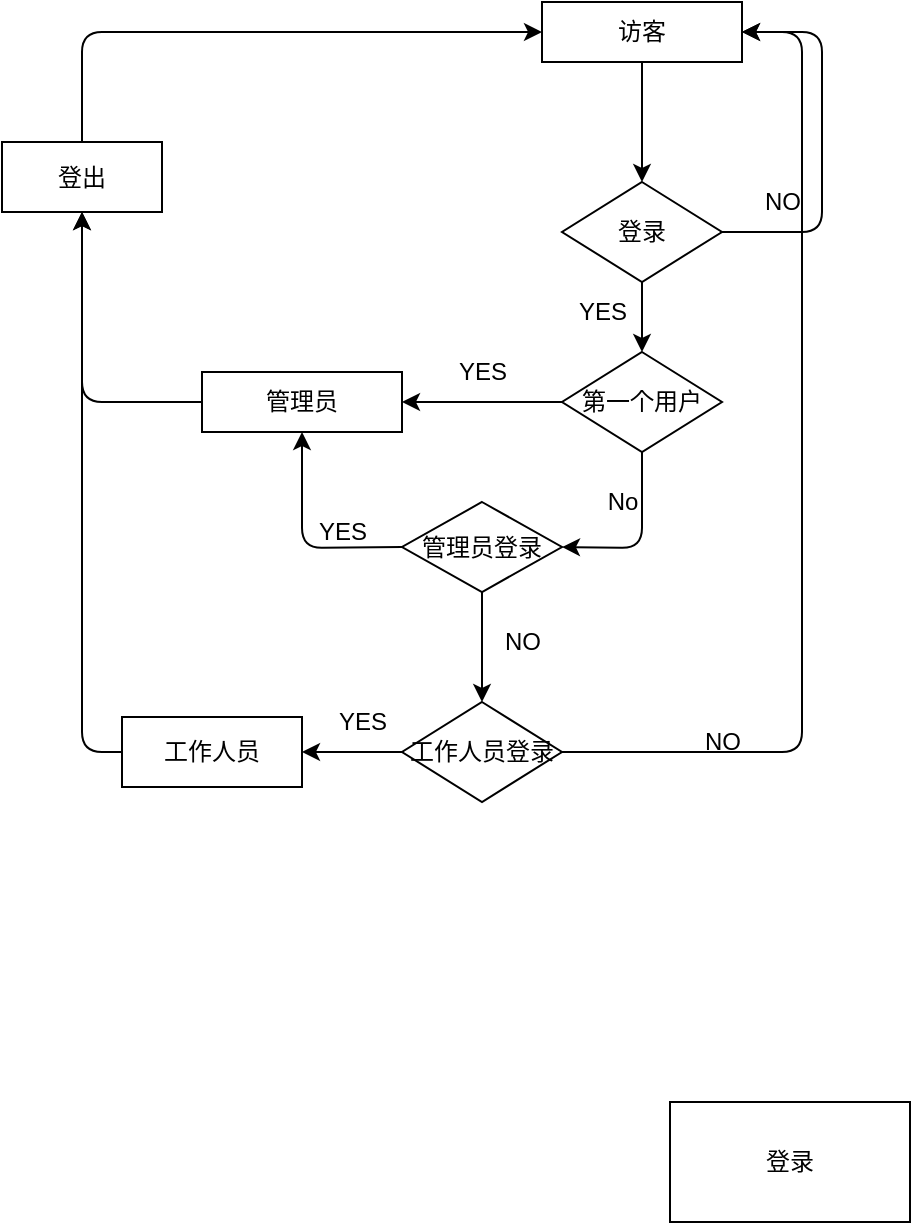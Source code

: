 <mxfile>
    <diagram id="EvkKFi2tAa1zDy-BhP9T" name="Page-1">
        <mxGraphModel dx="823" dy="550" grid="1" gridSize="10" guides="1" tooltips="1" connect="1" arrows="1" fold="1" page="1" pageScale="1" pageWidth="827" pageHeight="1169" math="0" shadow="0">
            <root>
                <mxCell id="0"/>
                <mxCell id="1" parent="0"/>
                <mxCell id="27" value="" style="edgeStyle=none;html=1;" edge="1" parent="1" source="2" target="3">
                    <mxGeometry relative="1" as="geometry"/>
                </mxCell>
                <mxCell id="2" value="访客" style="rounded=0;whiteSpace=wrap;html=1;" parent="1" vertex="1">
                    <mxGeometry x="350" y="130" width="100" height="30" as="geometry"/>
                </mxCell>
                <mxCell id="29" value="" style="edgeStyle=none;html=1;" edge="1" parent="1" source="3" target="28">
                    <mxGeometry relative="1" as="geometry"/>
                </mxCell>
                <mxCell id="58" style="edgeStyle=none;html=1;exitX=1;exitY=0.5;exitDx=0;exitDy=0;entryX=1;entryY=0.5;entryDx=0;entryDy=0;" edge="1" parent="1" source="3" target="2">
                    <mxGeometry relative="1" as="geometry">
                        <Array as="points">
                            <mxPoint x="490" y="245"/>
                            <mxPoint x="490" y="145"/>
                        </Array>
                    </mxGeometry>
                </mxCell>
                <mxCell id="3" value="登录" style="rhombus;whiteSpace=wrap;html=1;" parent="1" vertex="1">
                    <mxGeometry x="360" y="220" width="80" height="50" as="geometry"/>
                </mxCell>
                <mxCell id="61" style="edgeStyle=none;html=1;exitX=0;exitY=0.5;exitDx=0;exitDy=0;entryX=0.5;entryY=1;entryDx=0;entryDy=0;" edge="1" parent="1" source="6" target="57">
                    <mxGeometry relative="1" as="geometry">
                        <Array as="points">
                            <mxPoint x="120" y="330"/>
                        </Array>
                    </mxGeometry>
                </mxCell>
                <mxCell id="6" value="管理员" style="rounded=0;whiteSpace=wrap;html=1;" parent="1" vertex="1">
                    <mxGeometry x="180" y="315" width="100" height="30" as="geometry"/>
                </mxCell>
                <mxCell id="25" value="登录" style="rounded=0;whiteSpace=wrap;html=1;" parent="1" vertex="1">
                    <mxGeometry x="414" y="680" width="120" height="60" as="geometry"/>
                </mxCell>
                <mxCell id="31" style="edgeStyle=none;html=1;exitX=0;exitY=0.5;exitDx=0;exitDy=0;entryX=1;entryY=0.5;entryDx=0;entryDy=0;" edge="1" parent="1" source="28" target="6">
                    <mxGeometry relative="1" as="geometry"/>
                </mxCell>
                <mxCell id="40" style="edgeStyle=none;html=1;exitX=0.5;exitY=1;exitDx=0;exitDy=0;entryX=1;entryY=0.5;entryDx=0;entryDy=0;" edge="1" parent="1" source="28" target="39">
                    <mxGeometry relative="1" as="geometry">
                        <Array as="points">
                            <mxPoint x="400" y="403"/>
                        </Array>
                    </mxGeometry>
                </mxCell>
                <mxCell id="28" value="第一个用户" style="rhombus;whiteSpace=wrap;html=1;" vertex="1" parent="1">
                    <mxGeometry x="360" y="305" width="80" height="50" as="geometry"/>
                </mxCell>
                <mxCell id="33" value="YES" style="text;html=1;align=center;verticalAlign=middle;resizable=0;points=[];autosize=1;strokeColor=none;fillColor=none;" vertex="1" parent="1">
                    <mxGeometry x="360" y="270" width="40" height="30" as="geometry"/>
                </mxCell>
                <mxCell id="34" value="YES" style="text;html=1;align=center;verticalAlign=middle;resizable=0;points=[];autosize=1;strokeColor=none;fillColor=none;" vertex="1" parent="1">
                    <mxGeometry x="300" y="300" width="40" height="30" as="geometry"/>
                </mxCell>
                <mxCell id="51" value="" style="edgeStyle=none;html=1;" edge="1" parent="1" source="37" target="50">
                    <mxGeometry relative="1" as="geometry"/>
                </mxCell>
                <mxCell id="59" style="edgeStyle=none;html=1;exitX=1;exitY=0.5;exitDx=0;exitDy=0;entryX=1;entryY=0.5;entryDx=0;entryDy=0;" edge="1" parent="1" source="37" target="2">
                    <mxGeometry relative="1" as="geometry">
                        <Array as="points">
                            <mxPoint x="480" y="505"/>
                            <mxPoint x="480" y="145"/>
                        </Array>
                    </mxGeometry>
                </mxCell>
                <mxCell id="37" value="工作人员登录" style="rhombus;whiteSpace=wrap;html=1;" vertex="1" parent="1">
                    <mxGeometry x="280" y="480" width="80" height="50" as="geometry"/>
                </mxCell>
                <mxCell id="42" value="" style="edgeStyle=none;html=1;" edge="1" parent="1" source="39" target="37">
                    <mxGeometry relative="1" as="geometry"/>
                </mxCell>
                <mxCell id="44" style="edgeStyle=none;html=1;exitX=0;exitY=0.5;exitDx=0;exitDy=0;entryX=0.5;entryY=1;entryDx=0;entryDy=0;" edge="1" parent="1" source="39" target="6">
                    <mxGeometry relative="1" as="geometry">
                        <Array as="points">
                            <mxPoint x="230" y="403"/>
                        </Array>
                    </mxGeometry>
                </mxCell>
                <mxCell id="39" value="管理员登录" style="rhombus;whiteSpace=wrap;html=1;" vertex="1" parent="1">
                    <mxGeometry x="280" y="380" width="80" height="45" as="geometry"/>
                </mxCell>
                <mxCell id="41" value="No" style="text;html=1;align=center;verticalAlign=middle;resizable=0;points=[];autosize=1;strokeColor=none;fillColor=none;" vertex="1" parent="1">
                    <mxGeometry x="370" y="365" width="40" height="30" as="geometry"/>
                </mxCell>
                <mxCell id="43" value="NO" style="text;html=1;align=center;verticalAlign=middle;resizable=0;points=[];autosize=1;strokeColor=none;fillColor=none;" vertex="1" parent="1">
                    <mxGeometry x="320" y="435" width="40" height="30" as="geometry"/>
                </mxCell>
                <mxCell id="45" value="YES" style="text;html=1;align=center;verticalAlign=middle;resizable=0;points=[];autosize=1;strokeColor=none;fillColor=none;" vertex="1" parent="1">
                    <mxGeometry x="230" y="380" width="40" height="30" as="geometry"/>
                </mxCell>
                <mxCell id="47" value="NO" style="text;html=1;align=center;verticalAlign=middle;resizable=0;points=[];autosize=1;strokeColor=none;fillColor=none;" vertex="1" parent="1">
                    <mxGeometry x="450" y="215" width="40" height="30" as="geometry"/>
                </mxCell>
                <mxCell id="49" value="NO" style="text;html=1;align=center;verticalAlign=middle;resizable=0;points=[];autosize=1;strokeColor=none;fillColor=none;" vertex="1" parent="1">
                    <mxGeometry x="420" y="485" width="40" height="30" as="geometry"/>
                </mxCell>
                <mxCell id="60" style="edgeStyle=none;html=1;exitX=0;exitY=0.5;exitDx=0;exitDy=0;entryX=0.5;entryY=1;entryDx=0;entryDy=0;" edge="1" parent="1" source="50" target="57">
                    <mxGeometry relative="1" as="geometry">
                        <Array as="points">
                            <mxPoint x="120" y="505"/>
                        </Array>
                    </mxGeometry>
                </mxCell>
                <mxCell id="50" value="工作人员" style="rounded=0;whiteSpace=wrap;html=1;" vertex="1" parent="1">
                    <mxGeometry x="140" y="487.5" width="90" height="35" as="geometry"/>
                </mxCell>
                <mxCell id="52" value="YES" style="text;html=1;align=center;verticalAlign=middle;resizable=0;points=[];autosize=1;strokeColor=none;fillColor=none;" vertex="1" parent="1">
                    <mxGeometry x="240" y="475" width="40" height="30" as="geometry"/>
                </mxCell>
                <mxCell id="62" style="edgeStyle=none;html=1;exitX=0.5;exitY=0;exitDx=0;exitDy=0;entryX=0;entryY=0.5;entryDx=0;entryDy=0;" edge="1" parent="1" source="57" target="2">
                    <mxGeometry relative="1" as="geometry">
                        <Array as="points">
                            <mxPoint x="120" y="145"/>
                        </Array>
                    </mxGeometry>
                </mxCell>
                <mxCell id="57" value="登出" style="rounded=0;whiteSpace=wrap;html=1;" vertex="1" parent="1">
                    <mxGeometry x="80" y="200" width="80" height="35" as="geometry"/>
                </mxCell>
            </root>
        </mxGraphModel>
    </diagram>
</mxfile>